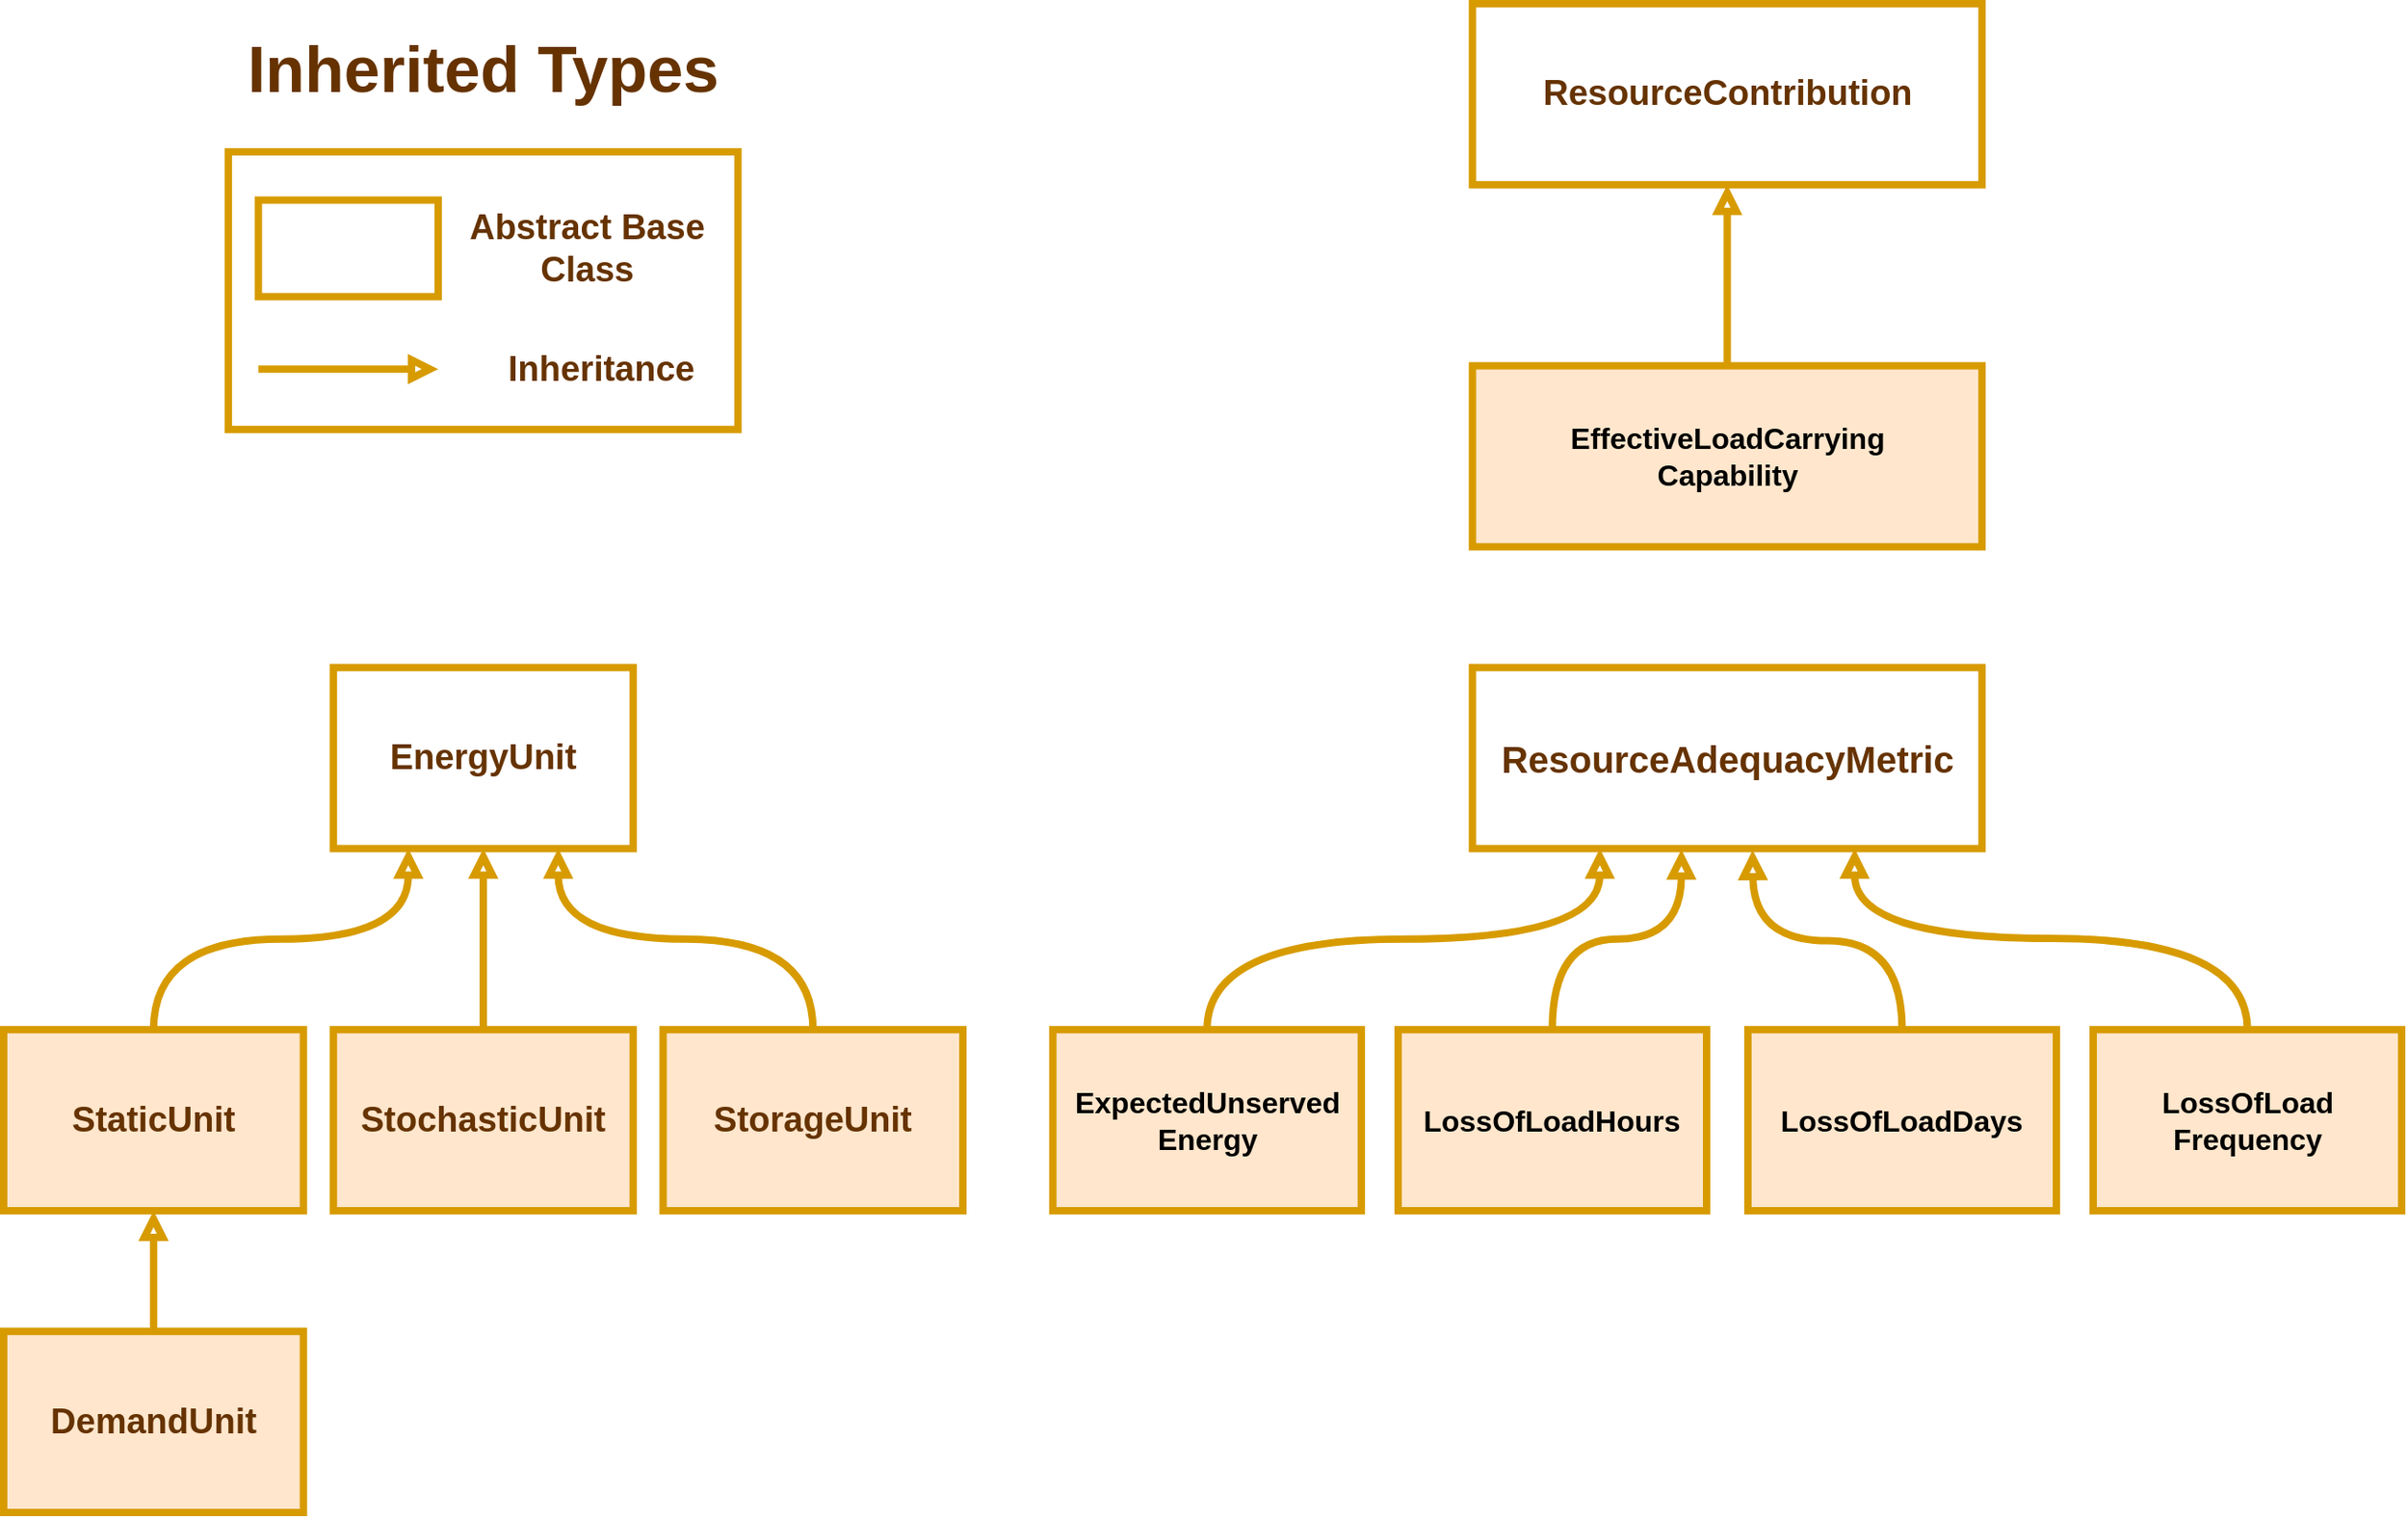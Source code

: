 <mxfile version="21.0.6" type="github">
  <diagram name="Page-1" id="Nr79UpzdsVzAqVi6YnkG">
    <mxGraphModel dx="4500" dy="2430" grid="1" gridSize="10" guides="1" tooltips="1" connect="1" arrows="1" fold="1" page="1" pageScale="1" pageWidth="2000" pageHeight="400" math="0" shadow="0">
      <root>
        <mxCell id="0" />
        <mxCell id="1" parent="0" />
        <mxCell id="ov9PU5uzwGSOFfLKYfcK-75" value="" style="rounded=0;whiteSpace=wrap;html=1;fontFamily=Helvetica;fontSize=16;fillColor=none;strokeColor=#d79b00;strokeWidth=4;fontColor=#663300;fontStyle=1" parent="1" vertex="1">
          <mxGeometry x="-457.947" y="-399.48" width="276.795" height="150.88" as="geometry" />
        </mxCell>
        <mxCell id="ov9PU5uzwGSOFfLKYfcK-1" value="EnergyUnit" style="rounded=0;whiteSpace=wrap;html=1;fillColor=none;strokeColor=#d79b00;strokeWidth=4;fontColor=#663300;fontStyle=1;fontSize=19;" parent="1" vertex="1">
          <mxGeometry x="-400.897" y="-119.2" width="162.821" height="98.4" as="geometry" />
        </mxCell>
        <mxCell id="ov9PU5uzwGSOFfLKYfcK-61" style="edgeStyle=orthogonalEdgeStyle;shape=connector;curved=1;rounded=1;orthogonalLoop=1;jettySize=auto;html=1;labelBackgroundColor=default;strokeColor=#d79b00;strokeWidth=4;fontFamily=Helvetica;fontSize=16;fontColor=#663300;endArrow=block;endFill=0;fillColor=#ffe6cc;exitX=0.5;exitY=0;exitDx=0;exitDy=0;entryX=0.75;entryY=1;entryDx=0;entryDy=0;fontStyle=1" parent="1" source="ov9PU5uzwGSOFfLKYfcK-2" target="ov9PU5uzwGSOFfLKYfcK-1" edge="1">
          <mxGeometry relative="1" as="geometry">
            <mxPoint x="-319.487" y="-53.6" as="targetPoint" />
          </mxGeometry>
        </mxCell>
        <mxCell id="ov9PU5uzwGSOFfLKYfcK-2" value="StorageUnit" style="rounded=0;whiteSpace=wrap;html=1;fillColor=#ffe6cc;strokeColor=#d79b00;strokeWidth=4;fontColor=#663300;fontStyle=1;fontSize=19;" parent="1" vertex="1">
          <mxGeometry x="-221.795" y="77.6" width="162.821" height="98.4" as="geometry" />
        </mxCell>
        <mxCell id="ov9PU5uzwGSOFfLKYfcK-60" style="edgeStyle=orthogonalEdgeStyle;shape=connector;curved=1;rounded=1;orthogonalLoop=1;jettySize=auto;html=1;entryX=0.5;entryY=1;entryDx=0;entryDy=0;labelBackgroundColor=default;strokeColor=#d79b00;strokeWidth=4;fontFamily=Helvetica;fontSize=16;fontColor=#663300;endArrow=block;endFill=0;fillColor=#ffe6cc;fontStyle=1" parent="1" source="ov9PU5uzwGSOFfLKYfcK-3" target="ov9PU5uzwGSOFfLKYfcK-1" edge="1">
          <mxGeometry relative="1" as="geometry" />
        </mxCell>
        <mxCell id="ov9PU5uzwGSOFfLKYfcK-3" value="StochasticUnit" style="rounded=0;whiteSpace=wrap;html=1;fillColor=#ffe6cc;strokeColor=#d79b00;strokeWidth=4;fontColor=#663300;fontStyle=1;fontSize=19;" parent="1" vertex="1">
          <mxGeometry x="-400.897" y="77.6" width="162.821" height="98.4" as="geometry" />
        </mxCell>
        <mxCell id="ov9PU5uzwGSOFfLKYfcK-59" style="edgeStyle=orthogonalEdgeStyle;shape=connector;curved=1;rounded=1;orthogonalLoop=1;jettySize=auto;html=1;entryX=0.25;entryY=1;entryDx=0;entryDy=0;labelBackgroundColor=default;strokeColor=#d79b00;strokeWidth=4;fontFamily=Helvetica;fontSize=16;fontColor=#663300;endArrow=block;endFill=0;fillColor=#ffe6cc;exitX=0.5;exitY=0;exitDx=0;exitDy=0;fontStyle=1" parent="1" source="ov9PU5uzwGSOFfLKYfcK-4" target="ov9PU5uzwGSOFfLKYfcK-1" edge="1">
          <mxGeometry relative="1" as="geometry" />
        </mxCell>
        <mxCell id="ov9PU5uzwGSOFfLKYfcK-4" value="StaticUnit" style="rounded=0;whiteSpace=wrap;html=1;fillColor=#ffe6cc;strokeColor=#d79b00;strokeWidth=4;fontColor=#663300;fontStyle=1;fontSize=19;" parent="1" vertex="1">
          <mxGeometry x="-580" y="77.6" width="162.821" height="98.4" as="geometry" />
        </mxCell>
        <mxCell id="ov9PU5uzwGSOFfLKYfcK-58" style="edgeStyle=orthogonalEdgeStyle;shape=connector;curved=1;rounded=1;orthogonalLoop=1;jettySize=auto;html=1;labelBackgroundColor=default;strokeColor=#d79b00;strokeWidth=4;fontFamily=Helvetica;fontSize=16;fontColor=#663300;endArrow=block;endFill=0;fillColor=#ffe6cc;fontStyle=1" parent="1" source="ov9PU5uzwGSOFfLKYfcK-10" target="ov9PU5uzwGSOFfLKYfcK-4" edge="1">
          <mxGeometry relative="1" as="geometry" />
        </mxCell>
        <mxCell id="ov9PU5uzwGSOFfLKYfcK-10" value="DemandUnit" style="rounded=0;whiteSpace=wrap;html=1;fillColor=#ffe6cc;strokeColor=#d79b00;strokeWidth=4;fontColor=#663300;fontStyle=1;fontSize=19;" parent="1" vertex="1">
          <mxGeometry x="-580" y="241.6" width="162.821" height="98.4" as="geometry" />
        </mxCell>
        <mxCell id="ov9PU5uzwGSOFfLKYfcK-72" style="edgeStyle=orthogonalEdgeStyle;rounded=0;orthogonalLoop=1;jettySize=auto;html=1;entryX=0;entryY=0.5;entryDx=0;entryDy=0;fillColor=#ffe6cc;strokeColor=#d79b00;fontColor=#663300;strokeWidth=4;endArrow=block;endFill=0;fontStyle=1;fontSize=16;" parent="1" edge="1">
          <mxGeometry relative="1" as="geometry">
            <mxPoint x="-441.665" y="-281.4" as="sourcePoint" />
            <mxPoint x="-343.973" y="-281.4" as="targetPoint" />
          </mxGeometry>
        </mxCell>
        <mxCell id="ov9PU5uzwGSOFfLKYfcK-73" value="Abstract Base Class" style="text;html=1;strokeColor=none;fillColor=none;align=center;verticalAlign=middle;whiteSpace=wrap;rounded=0;fontSize=19;fontFamily=Helvetica;fontStyle=1;fontColor=#663300;strokeWidth=4;" parent="1" vertex="1">
          <mxGeometry x="-327.691" y="-363.4" width="130.256" height="32.8" as="geometry" />
        </mxCell>
        <mxCell id="ov9PU5uzwGSOFfLKYfcK-74" value="Inheritance" style="text;html=1;strokeColor=none;fillColor=none;align=left;verticalAlign=middle;whiteSpace=wrap;rounded=0;fontSize=19;fontFamily=Helvetica;fontStyle=1;fontColor=#663300;strokeWidth=4;" parent="1" vertex="1">
          <mxGeometry x="-308.152" y="-297.8" width="97.692" height="32.8" as="geometry" />
        </mxCell>
        <mxCell id="ov9PU5uzwGSOFfLKYfcK-76" value="&lt;span style=&quot;font-size: 35px;&quot;&gt;Inherited Types&lt;br style=&quot;font-size: 35px;&quot;&gt;&lt;/span&gt;" style="text;html=1;strokeColor=none;fillColor=none;align=center;verticalAlign=middle;whiteSpace=wrap;rounded=0;fontSize=35;fontFamily=Helvetica;fontColor=#663300;fontStyle=1;strokeWidth=4;" parent="1" vertex="1">
          <mxGeometry x="-457.95" y="-470.0" width="276.92" height="49.2" as="geometry" />
        </mxCell>
        <mxCell id="ov9PU5uzwGSOFfLKYfcK-79" value="" style="rounded=0;whiteSpace=wrap;html=1;fontFamily=Helvetica;fontSize=16;fillColor=none;strokeColor=#d79b00;strokeWidth=4;fontColor=#663300;fontStyle=1" parent="1" vertex="1">
          <mxGeometry x="-441.665" y="-373.24" width="97.692" height="52.48" as="geometry" />
        </mxCell>
        <mxCell id="ov9PU5uzwGSOFfLKYfcK-80" value="ResourceAdequacyMetric" style="rounded=0;whiteSpace=wrap;html=1;fillColor=none;strokeColor=#d79b00;strokeWidth=4;fontColor=#663300;fontStyle=1;fontSize=20;" parent="1" vertex="1">
          <mxGeometry x="217.821" y="-119.2" width="276.795" height="98.4" as="geometry" />
        </mxCell>
        <mxCell id="GvzlfHsS7f_gup4x0K2A-8" style="edgeStyle=orthogonalEdgeStyle;shape=connector;curved=1;rounded=1;orthogonalLoop=1;jettySize=auto;html=1;entryX=0.25;entryY=1;entryDx=0;entryDy=0;labelBackgroundColor=default;strokeColor=#d79b00;strokeWidth=4;fontFamily=Helvetica;fontSize=16;fontColor=#006600;endArrow=block;endFill=0;fillColor=#ffe6cc;exitX=0.5;exitY=0;exitDx=0;exitDy=0;" edge="1" parent="1" source="ov9PU5uzwGSOFfLKYfcK-84" target="ov9PU5uzwGSOFfLKYfcK-80">
          <mxGeometry relative="1" as="geometry" />
        </mxCell>
        <mxCell id="ov9PU5uzwGSOFfLKYfcK-84" value="&lt;div style=&quot;font-size: 16px;&quot;&gt;ExpectedUnserved&lt;/div&gt;&lt;div style=&quot;font-size: 16px;&quot;&gt;Energy&lt;/div&gt;" style="rounded=0;whiteSpace=wrap;html=1;fillColor=#ffe6cc;strokeColor=#d79b00;strokeWidth=4;fontStyle=1;fontSize=16;" parent="1" vertex="1">
          <mxGeometry x="-10.12" y="77.6" width="167.56" height="98.4" as="geometry" />
        </mxCell>
        <mxCell id="ov9PU5uzwGSOFfLKYfcK-90" value="ResourceContribution" style="rounded=0;whiteSpace=wrap;html=1;fillColor=none;strokeColor=#D79B00;strokeWidth=4;fontColor=#663300;fontStyle=1;fontSize=19;" parent="1" vertex="1">
          <mxGeometry x="217.821" y="-480" width="276.795" height="98.4" as="geometry" />
        </mxCell>
        <mxCell id="ov9PU5uzwGSOFfLKYfcK-92" value="" style="edgeStyle=orthogonalEdgeStyle;shape=connector;curved=1;rounded=1;orthogonalLoop=1;jettySize=auto;html=1;labelBackgroundColor=default;strokeColor=#d79b00;strokeWidth=4;fontFamily=Helvetica;fontSize=16;fontColor=#006600;endArrow=block;endFill=0;fillColor=#ffe6cc;" parent="1" source="ov9PU5uzwGSOFfLKYfcK-91" target="ov9PU5uzwGSOFfLKYfcK-90" edge="1">
          <mxGeometry relative="1" as="geometry" />
        </mxCell>
        <mxCell id="ov9PU5uzwGSOFfLKYfcK-91" value="&lt;div style=&quot;font-size: 16px;&quot;&gt;EffectiveLoadCarrying&lt;/div&gt;&lt;div style=&quot;font-size: 16px;&quot;&gt;Capability&lt;/div&gt;" style="rounded=0;whiteSpace=wrap;html=1;fillColor=#ffe6cc;strokeColor=#d79b00;strokeWidth=4;fontStyle=1;fontSize=16;" parent="1" vertex="1">
          <mxGeometry x="217.821" y="-283.2" width="276.795" height="98.4" as="geometry" />
        </mxCell>
        <mxCell id="GvzlfHsS7f_gup4x0K2A-9" style="edgeStyle=orthogonalEdgeStyle;shape=connector;curved=1;rounded=1;orthogonalLoop=1;jettySize=auto;html=1;labelBackgroundColor=default;strokeColor=#d79b00;strokeWidth=4;fontFamily=Helvetica;fontSize=16;fontColor=#006600;endArrow=block;endFill=0;fillColor=#ffe6cc;entryX=0.41;entryY=1.005;entryDx=0;entryDy=0;entryPerimeter=0;" edge="1" parent="1" source="GvzlfHsS7f_gup4x0K2A-5" target="ov9PU5uzwGSOFfLKYfcK-80">
          <mxGeometry relative="1" as="geometry" />
        </mxCell>
        <mxCell id="GvzlfHsS7f_gup4x0K2A-5" value="LossOfLoadHours" style="rounded=0;whiteSpace=wrap;html=1;fillColor=#ffe6cc;strokeColor=#d79b00;strokeWidth=4;fontStyle=1;fontSize=16;" vertex="1" parent="1">
          <mxGeometry x="177.44" y="77.6" width="167.56" height="98.4" as="geometry" />
        </mxCell>
        <mxCell id="GvzlfHsS7f_gup4x0K2A-10" style="edgeStyle=orthogonalEdgeStyle;shape=connector;curved=1;rounded=1;orthogonalLoop=1;jettySize=auto;html=1;labelBackgroundColor=default;strokeColor=#d79b00;strokeWidth=4;fontFamily=Helvetica;fontSize=16;fontColor=#006600;endArrow=block;endFill=0;fillColor=#ffe6cc;" edge="1" parent="1" source="GvzlfHsS7f_gup4x0K2A-6">
          <mxGeometry relative="1" as="geometry">
            <mxPoint x="370" y="-20" as="targetPoint" />
          </mxGeometry>
        </mxCell>
        <mxCell id="GvzlfHsS7f_gup4x0K2A-6" value="LossOfLoadDays" style="rounded=0;whiteSpace=wrap;html=1;fillColor=#ffe6cc;strokeColor=#d79b00;strokeWidth=4;fontStyle=1;fontSize=16;" vertex="1" parent="1">
          <mxGeometry x="367.44" y="77.6" width="167.56" height="98.4" as="geometry" />
        </mxCell>
        <mxCell id="GvzlfHsS7f_gup4x0K2A-11" style="edgeStyle=orthogonalEdgeStyle;shape=connector;curved=1;rounded=1;orthogonalLoop=1;jettySize=auto;html=1;labelBackgroundColor=default;strokeColor=#d79b00;strokeWidth=4;fontFamily=Helvetica;fontSize=16;fontColor=#006600;endArrow=block;endFill=0;fillColor=#ffe6cc;exitX=0.5;exitY=0;exitDx=0;exitDy=0;entryX=0.75;entryY=1;entryDx=0;entryDy=0;" edge="1" parent="1" source="GvzlfHsS7f_gup4x0K2A-7" target="ov9PU5uzwGSOFfLKYfcK-80">
          <mxGeometry relative="1" as="geometry">
            <Array as="points">
              <mxPoint x="639" y="28" />
              <mxPoint x="425" y="28" />
            </Array>
          </mxGeometry>
        </mxCell>
        <mxCell id="GvzlfHsS7f_gup4x0K2A-7" value="&lt;div&gt;LossOfLoad&lt;/div&gt;&lt;div&gt;Frequency&lt;/div&gt;" style="rounded=0;whiteSpace=wrap;html=1;fillColor=#ffe6cc;strokeColor=#d79b00;strokeWidth=4;fontStyle=1;fontSize=16;" vertex="1" parent="1">
          <mxGeometry x="555" y="77.6" width="167.56" height="98.4" as="geometry" />
        </mxCell>
      </root>
    </mxGraphModel>
  </diagram>
</mxfile>
